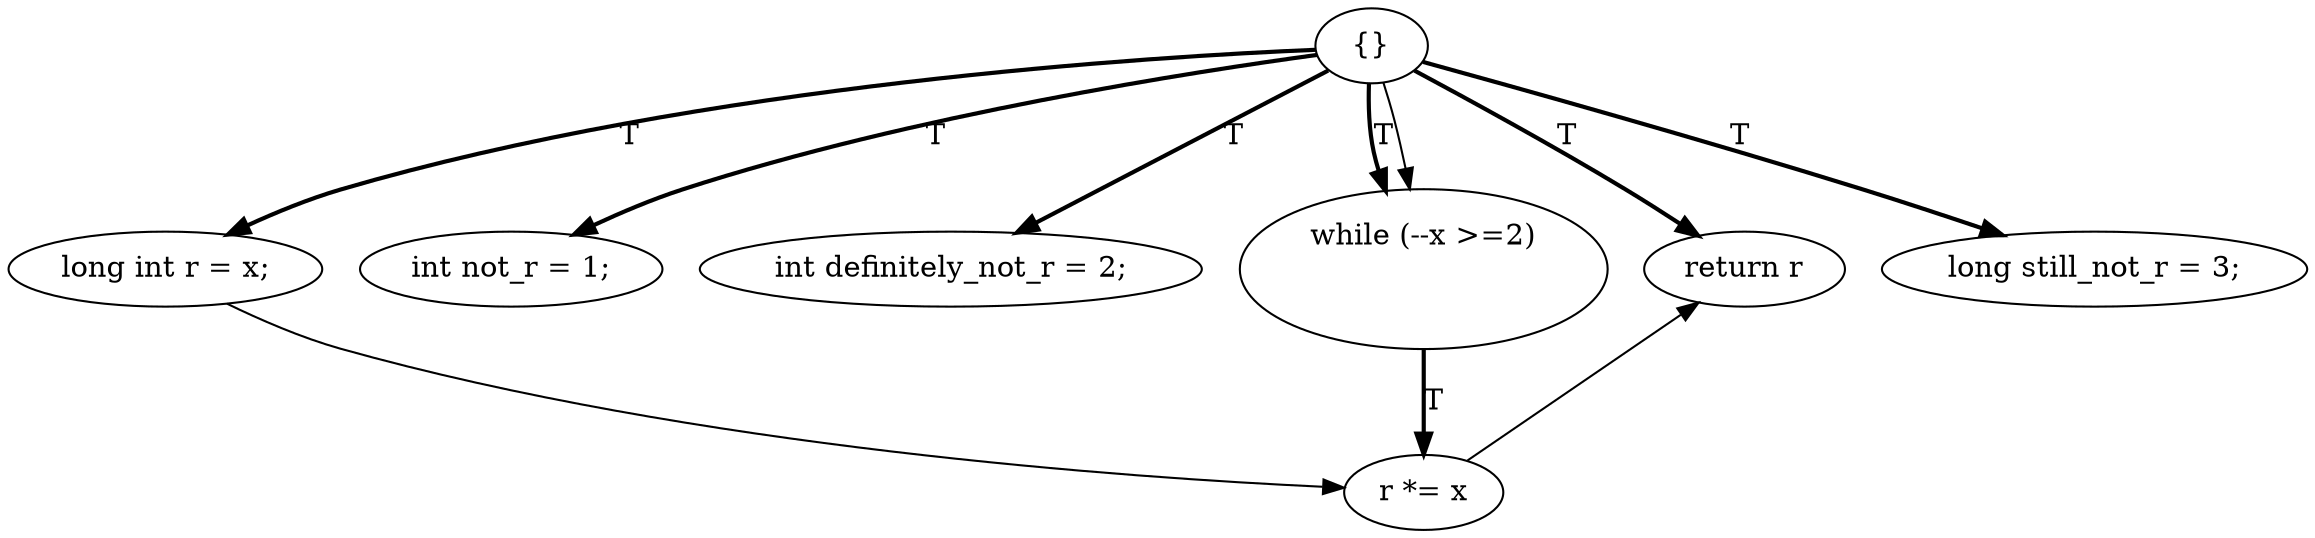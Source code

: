 digraph {
rankdir=TD;
2[label="{}"]; 
2 -> 3[label="T",style=bold];
3[label="long int r = x;"];
3 -> 1;
2 -> 4[label="T",style=bold];
4[label="int not_r = 1;"];
2 -> 5[label="T",style=bold];
5[label="int definitely_not_r = 2;"];
2 -> 0[label="T",style=bold];
0[label="while (--x >=2)
		"]; 
0 -> 1[label="T",style=bold];
1[label="r *= x"];
1 -> 7;
2 -> 6[label="T",style=bold];
6[label="long still_not_r = 3;"];
2 -> 7[label="T",style=bold];
7[label="return r"];
2 -> 0;
{ rank=same 3 4 5 0 6 7 }{ rank=same 1 }
}